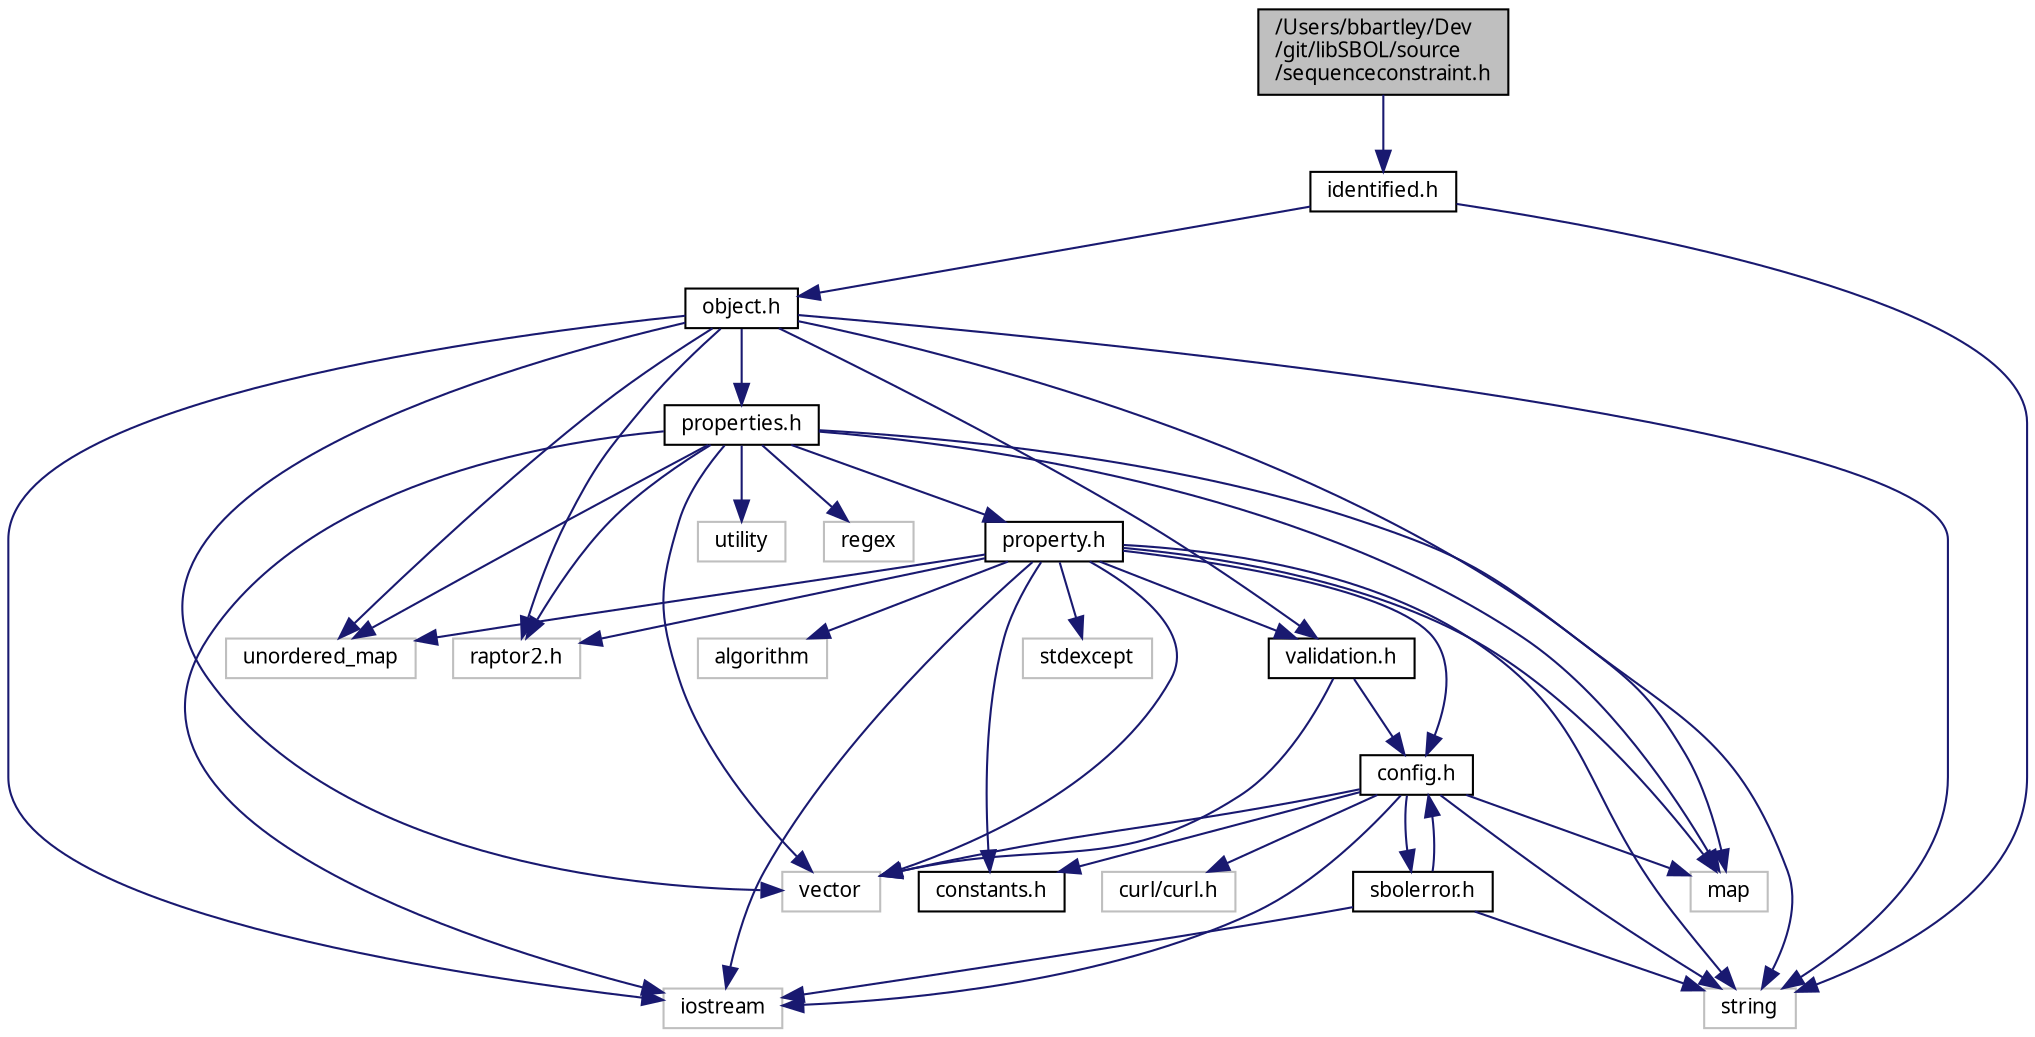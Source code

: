 digraph "/Users/bbartley/Dev/git/libSBOL/source/sequenceconstraint.h"
{
  edge [fontname="FreeSans.ttf",fontsize="10",labelfontname="FreeSans.ttf",labelfontsize="10"];
  node [fontname="FreeSans.ttf",fontsize="10",shape=record];
  Node0 [label="/Users/bbartley/Dev\l/git/libSBOL/source\l/sequenceconstraint.h",height=0.2,width=0.4,color="black", fillcolor="grey75", style="filled", fontcolor="black"];
  Node0 -> Node1 [color="midnightblue",fontsize="10",style="solid",fontname="FreeSans.ttf"];
  Node1 [label="identified.h",height=0.2,width=0.4,color="black", fillcolor="white", style="filled",URL="$identified_8h.html",tooltip="Identified class. "];
  Node1 -> Node2 [color="midnightblue",fontsize="10",style="solid",fontname="FreeSans.ttf"];
  Node2 [label="object.h",height=0.2,width=0.4,color="black", fillcolor="white", style="filled",URL="$object_8h.html",tooltip="SBOLObject class (a low-level, abstract class) "];
  Node2 -> Node3 [color="midnightblue",fontsize="10",style="solid",fontname="FreeSans.ttf"];
  Node3 [label="validation.h",height=0.2,width=0.4,color="black", fillcolor="white", style="filled",URL="$validation_8h.html",tooltip="Validation rules. "];
  Node3 -> Node4 [color="midnightblue",fontsize="10",style="solid",fontname="FreeSans.ttf"];
  Node4 [label="vector",height=0.2,width=0.4,color="grey75", fillcolor="white", style="filled"];
  Node3 -> Node5 [color="midnightblue",fontsize="10",style="solid",fontname="FreeSans.ttf"];
  Node5 [label="config.h",height=0.2,width=0.4,color="black", fillcolor="white", style="filled",URL="$config_8h.html",tooltip="Global library options and configuration methods. "];
  Node5 -> Node6 [color="midnightblue",fontsize="10",style="solid",fontname="FreeSans.ttf"];
  Node6 [label="sbolerror.h",height=0.2,width=0.4,color="black", fillcolor="white", style="filled",URL="$sbolerror_8h.html",tooltip="SBOLError class and error codes. "];
  Node6 -> Node5 [color="midnightblue",fontsize="10",style="solid",fontname="FreeSans.ttf"];
  Node6 -> Node7 [color="midnightblue",fontsize="10",style="solid",fontname="FreeSans.ttf"];
  Node7 [label="string",height=0.2,width=0.4,color="grey75", fillcolor="white", style="filled"];
  Node6 -> Node8 [color="midnightblue",fontsize="10",style="solid",fontname="FreeSans.ttf"];
  Node8 [label="iostream",height=0.2,width=0.4,color="grey75", fillcolor="white", style="filled"];
  Node5 -> Node9 [color="midnightblue",fontsize="10",style="solid",fontname="FreeSans.ttf"];
  Node9 [label="constants.h",height=0.2,width=0.4,color="black", fillcolor="white", style="filled",URL="$constants_8h.html",tooltip="Users of libSBOL may find in this file useful and important symbols corresponding to commonly used on..."];
  Node5 -> Node7 [color="midnightblue",fontsize="10",style="solid",fontname="FreeSans.ttf"];
  Node5 -> Node10 [color="midnightblue",fontsize="10",style="solid",fontname="FreeSans.ttf"];
  Node10 [label="map",height=0.2,width=0.4,color="grey75", fillcolor="white", style="filled"];
  Node5 -> Node4 [color="midnightblue",fontsize="10",style="solid",fontname="FreeSans.ttf"];
  Node5 -> Node11 [color="midnightblue",fontsize="10",style="solid",fontname="FreeSans.ttf"];
  Node11 [label="curl/curl.h",height=0.2,width=0.4,color="grey75", fillcolor="white", style="filled"];
  Node5 -> Node8 [color="midnightblue",fontsize="10",style="solid",fontname="FreeSans.ttf"];
  Node2 -> Node12 [color="midnightblue",fontsize="10",style="solid",fontname="FreeSans.ttf"];
  Node12 [label="properties.h",height=0.2,width=0.4,color="black", fillcolor="white", style="filled",URL="$properties_8h.html",tooltip="Property template classes (eg, TextProperty, URIProperty, IntProperty) "];
  Node12 -> Node13 [color="midnightblue",fontsize="10",style="solid",fontname="FreeSans.ttf"];
  Node13 [label="property.h",height=0.2,width=0.4,color="black", fillcolor="white", style="filled",URL="$property_8h.html",tooltip="Property template classes (eg, TextProperty, URIProperty, IntProperty) "];
  Node13 -> Node9 [color="midnightblue",fontsize="10",style="solid",fontname="FreeSans.ttf"];
  Node13 -> Node5 [color="midnightblue",fontsize="10",style="solid",fontname="FreeSans.ttf"];
  Node13 -> Node3 [color="midnightblue",fontsize="10",style="solid",fontname="FreeSans.ttf"];
  Node13 -> Node14 [color="midnightblue",fontsize="10",style="solid",fontname="FreeSans.ttf"];
  Node14 [label="raptor2.h",height=0.2,width=0.4,color="grey75", fillcolor="white", style="filled"];
  Node13 -> Node7 [color="midnightblue",fontsize="10",style="solid",fontname="FreeSans.ttf"];
  Node13 -> Node4 [color="midnightblue",fontsize="10",style="solid",fontname="FreeSans.ttf"];
  Node13 -> Node8 [color="midnightblue",fontsize="10",style="solid",fontname="FreeSans.ttf"];
  Node13 -> Node10 [color="midnightblue",fontsize="10",style="solid",fontname="FreeSans.ttf"];
  Node13 -> Node15 [color="midnightblue",fontsize="10",style="solid",fontname="FreeSans.ttf"];
  Node15 [label="unordered_map",height=0.2,width=0.4,color="grey75", fillcolor="white", style="filled"];
  Node13 -> Node16 [color="midnightblue",fontsize="10",style="solid",fontname="FreeSans.ttf"];
  Node16 [label="stdexcept",height=0.2,width=0.4,color="grey75", fillcolor="white", style="filled"];
  Node13 -> Node17 [color="midnightblue",fontsize="10",style="solid",fontname="FreeSans.ttf"];
  Node17 [label="algorithm",height=0.2,width=0.4,color="grey75", fillcolor="white", style="filled"];
  Node12 -> Node14 [color="midnightblue",fontsize="10",style="solid",fontname="FreeSans.ttf"];
  Node12 -> Node7 [color="midnightblue",fontsize="10",style="solid",fontname="FreeSans.ttf"];
  Node12 -> Node4 [color="midnightblue",fontsize="10",style="solid",fontname="FreeSans.ttf"];
  Node12 -> Node8 [color="midnightblue",fontsize="10",style="solid",fontname="FreeSans.ttf"];
  Node12 -> Node10 [color="midnightblue",fontsize="10",style="solid",fontname="FreeSans.ttf"];
  Node12 -> Node15 [color="midnightblue",fontsize="10",style="solid",fontname="FreeSans.ttf"];
  Node12 -> Node18 [color="midnightblue",fontsize="10",style="solid",fontname="FreeSans.ttf"];
  Node18 [label="utility",height=0.2,width=0.4,color="grey75", fillcolor="white", style="filled"];
  Node12 -> Node19 [color="midnightblue",fontsize="10",style="solid",fontname="FreeSans.ttf"];
  Node19 [label="regex",height=0.2,width=0.4,color="grey75", fillcolor="white", style="filled"];
  Node2 -> Node14 [color="midnightblue",fontsize="10",style="solid",fontname="FreeSans.ttf"];
  Node2 -> Node7 [color="midnightblue",fontsize="10",style="solid",fontname="FreeSans.ttf"];
  Node2 -> Node4 [color="midnightblue",fontsize="10",style="solid",fontname="FreeSans.ttf"];
  Node2 -> Node8 [color="midnightblue",fontsize="10",style="solid",fontname="FreeSans.ttf"];
  Node2 -> Node10 [color="midnightblue",fontsize="10",style="solid",fontname="FreeSans.ttf"];
  Node2 -> Node15 [color="midnightblue",fontsize="10",style="solid",fontname="FreeSans.ttf"];
  Node1 -> Node7 [color="midnightblue",fontsize="10",style="solid",fontname="FreeSans.ttf"];
}
